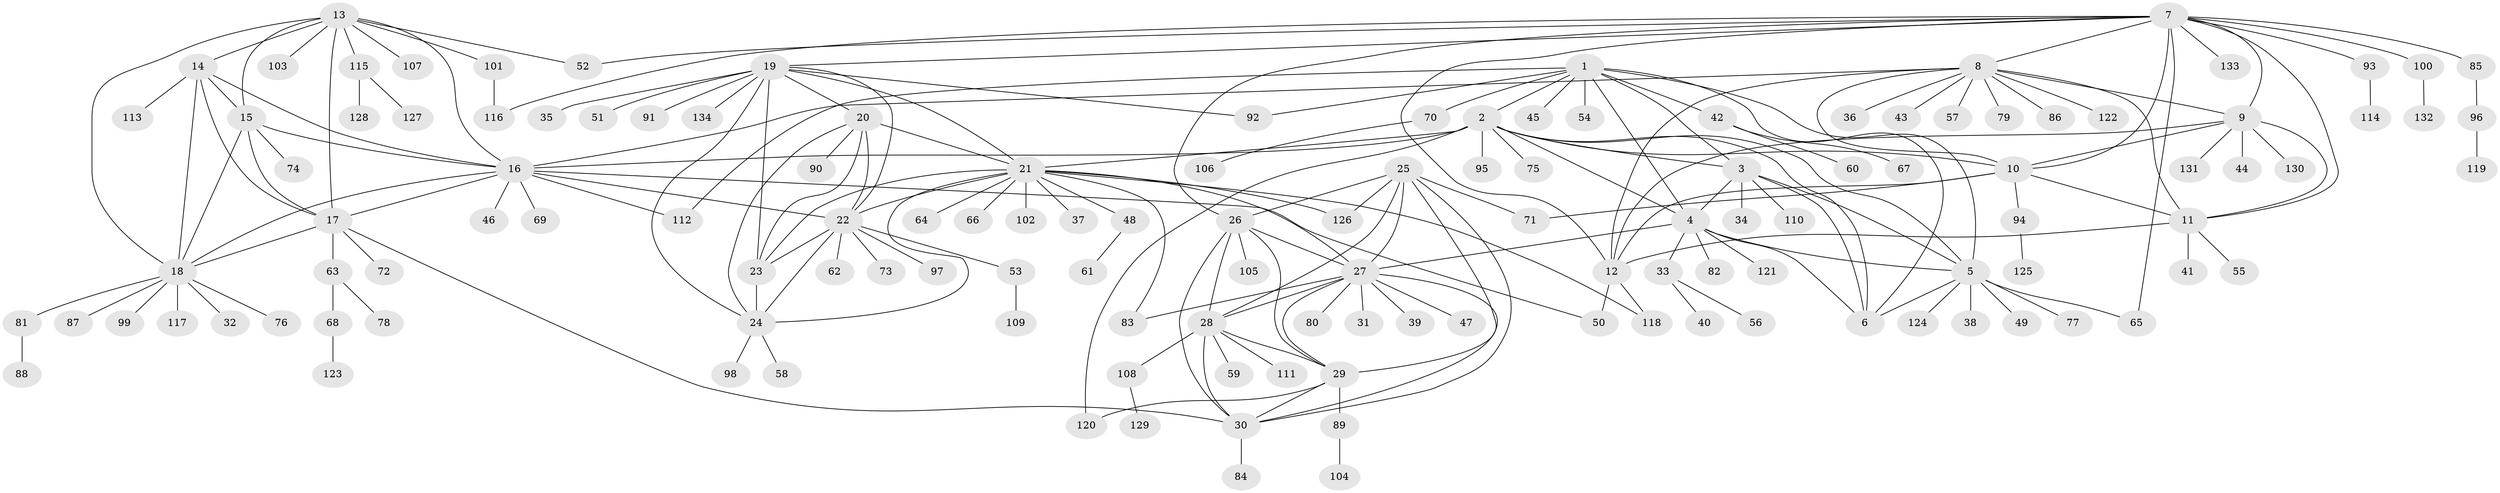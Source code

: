 // coarse degree distribution, {10: 0.0375, 6: 0.0125, 8: 0.0625, 9: 0.0125, 13: 0.0125, 12: 0.0125, 7: 0.0375, 5: 0.025, 11: 0.0125, 3: 0.0375, 1: 0.6625, 2: 0.075}
// Generated by graph-tools (version 1.1) at 2025/19/03/04/25 18:19:37]
// undirected, 134 vertices, 200 edges
graph export_dot {
graph [start="1"]
  node [color=gray90,style=filled];
  1;
  2;
  3;
  4;
  5;
  6;
  7;
  8;
  9;
  10;
  11;
  12;
  13;
  14;
  15;
  16;
  17;
  18;
  19;
  20;
  21;
  22;
  23;
  24;
  25;
  26;
  27;
  28;
  29;
  30;
  31;
  32;
  33;
  34;
  35;
  36;
  37;
  38;
  39;
  40;
  41;
  42;
  43;
  44;
  45;
  46;
  47;
  48;
  49;
  50;
  51;
  52;
  53;
  54;
  55;
  56;
  57;
  58;
  59;
  60;
  61;
  62;
  63;
  64;
  65;
  66;
  67;
  68;
  69;
  70;
  71;
  72;
  73;
  74;
  75;
  76;
  77;
  78;
  79;
  80;
  81;
  82;
  83;
  84;
  85;
  86;
  87;
  88;
  89;
  90;
  91;
  92;
  93;
  94;
  95;
  96;
  97;
  98;
  99;
  100;
  101;
  102;
  103;
  104;
  105;
  106;
  107;
  108;
  109;
  110;
  111;
  112;
  113;
  114;
  115;
  116;
  117;
  118;
  119;
  120;
  121;
  122;
  123;
  124;
  125;
  126;
  127;
  128;
  129;
  130;
  131;
  132;
  133;
  134;
  1 -- 2;
  1 -- 3;
  1 -- 4;
  1 -- 5;
  1 -- 6;
  1 -- 42;
  1 -- 45;
  1 -- 54;
  1 -- 70;
  1 -- 92;
  1 -- 112;
  2 -- 3;
  2 -- 4;
  2 -- 5;
  2 -- 6;
  2 -- 10;
  2 -- 16;
  2 -- 21;
  2 -- 75;
  2 -- 95;
  2 -- 120;
  3 -- 4;
  3 -- 5;
  3 -- 6;
  3 -- 34;
  3 -- 110;
  4 -- 5;
  4 -- 6;
  4 -- 27;
  4 -- 33;
  4 -- 82;
  4 -- 121;
  5 -- 6;
  5 -- 38;
  5 -- 49;
  5 -- 65;
  5 -- 77;
  5 -- 124;
  7 -- 8;
  7 -- 9;
  7 -- 10;
  7 -- 11;
  7 -- 12;
  7 -- 19;
  7 -- 26;
  7 -- 52;
  7 -- 65;
  7 -- 85;
  7 -- 93;
  7 -- 100;
  7 -- 116;
  7 -- 133;
  8 -- 9;
  8 -- 10;
  8 -- 11;
  8 -- 12;
  8 -- 16;
  8 -- 36;
  8 -- 43;
  8 -- 57;
  8 -- 79;
  8 -- 86;
  8 -- 122;
  9 -- 10;
  9 -- 11;
  9 -- 12;
  9 -- 44;
  9 -- 130;
  9 -- 131;
  10 -- 11;
  10 -- 12;
  10 -- 71;
  10 -- 94;
  11 -- 12;
  11 -- 41;
  11 -- 55;
  12 -- 50;
  12 -- 118;
  13 -- 14;
  13 -- 15;
  13 -- 16;
  13 -- 17;
  13 -- 18;
  13 -- 52;
  13 -- 101;
  13 -- 103;
  13 -- 107;
  13 -- 115;
  14 -- 15;
  14 -- 16;
  14 -- 17;
  14 -- 18;
  14 -- 113;
  15 -- 16;
  15 -- 17;
  15 -- 18;
  15 -- 74;
  16 -- 17;
  16 -- 18;
  16 -- 22;
  16 -- 46;
  16 -- 50;
  16 -- 69;
  16 -- 112;
  17 -- 18;
  17 -- 30;
  17 -- 63;
  17 -- 72;
  18 -- 32;
  18 -- 76;
  18 -- 81;
  18 -- 87;
  18 -- 99;
  18 -- 117;
  19 -- 20;
  19 -- 21;
  19 -- 22;
  19 -- 23;
  19 -- 24;
  19 -- 35;
  19 -- 51;
  19 -- 91;
  19 -- 92;
  19 -- 134;
  20 -- 21;
  20 -- 22;
  20 -- 23;
  20 -- 24;
  20 -- 90;
  21 -- 22;
  21 -- 23;
  21 -- 24;
  21 -- 27;
  21 -- 37;
  21 -- 48;
  21 -- 64;
  21 -- 66;
  21 -- 83;
  21 -- 102;
  21 -- 118;
  21 -- 126;
  22 -- 23;
  22 -- 24;
  22 -- 53;
  22 -- 62;
  22 -- 73;
  22 -- 97;
  23 -- 24;
  24 -- 58;
  24 -- 98;
  25 -- 26;
  25 -- 27;
  25 -- 28;
  25 -- 29;
  25 -- 30;
  25 -- 71;
  25 -- 126;
  26 -- 27;
  26 -- 28;
  26 -- 29;
  26 -- 30;
  26 -- 105;
  27 -- 28;
  27 -- 29;
  27 -- 30;
  27 -- 31;
  27 -- 39;
  27 -- 47;
  27 -- 80;
  27 -- 83;
  28 -- 29;
  28 -- 30;
  28 -- 59;
  28 -- 108;
  28 -- 111;
  29 -- 30;
  29 -- 89;
  29 -- 120;
  30 -- 84;
  33 -- 40;
  33 -- 56;
  42 -- 60;
  42 -- 67;
  48 -- 61;
  53 -- 109;
  63 -- 68;
  63 -- 78;
  68 -- 123;
  70 -- 106;
  81 -- 88;
  85 -- 96;
  89 -- 104;
  93 -- 114;
  94 -- 125;
  96 -- 119;
  100 -- 132;
  101 -- 116;
  108 -- 129;
  115 -- 127;
  115 -- 128;
}
